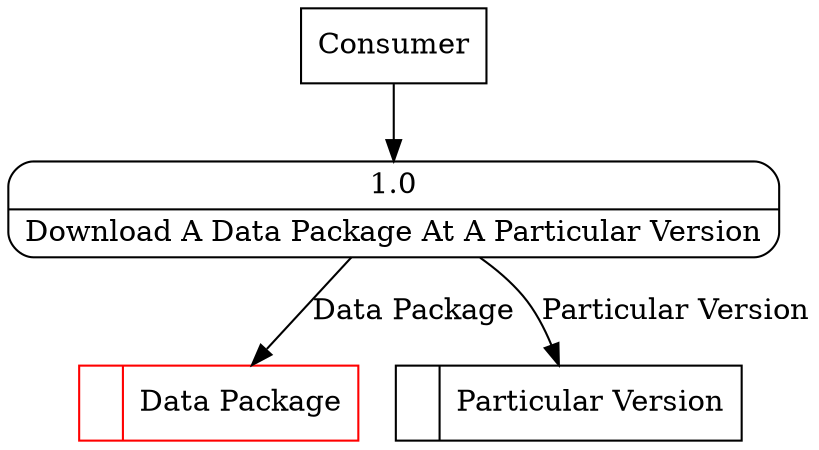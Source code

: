 digraph dfd2{ 
node[shape=record]
200 [label="<f0>  |<f1> Data Package " color=red];
201 [label="<f0>  |<f1> Particular Version " ];
202 [label="Consumer" shape=box];
203 [label="{<f0> 1.0|<f1> Download A Data Package At A Particular Version }" shape=Mrecord];
202 -> 203
203 -> 200 [label="Data Package"]
203 -> 201 [label="Particular Version"]
}